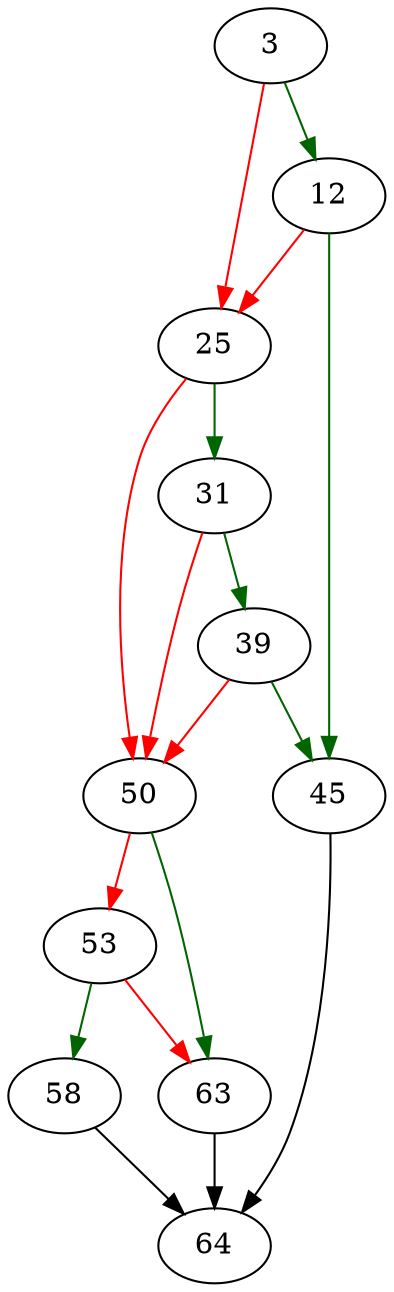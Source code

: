 strict digraph "sqlite3IsReadOnly" {
	// Node definitions.
	3 [entry=true];
	12;
	25;
	45;
	31;
	50;
	39;
	64;
	63;
	53;
	58;

	// Edge definitions.
	3 -> 12 [
		color=darkgreen
		cond=true
	];
	3 -> 25 [
		color=red
		cond=false
	];
	12 -> 25 [
		color=red
		cond=false
	];
	12 -> 45 [
		color=darkgreen
		cond=true
	];
	25 -> 31 [
		color=darkgreen
		cond=true
	];
	25 -> 50 [
		color=red
		cond=false
	];
	45 -> 64;
	31 -> 50 [
		color=red
		cond=false
	];
	31 -> 39 [
		color=darkgreen
		cond=true
	];
	50 -> 63 [
		color=darkgreen
		cond=true
	];
	50 -> 53 [
		color=red
		cond=false
	];
	39 -> 45 [
		color=darkgreen
		cond=true
	];
	39 -> 50 [
		color=red
		cond=false
	];
	63 -> 64;
	53 -> 63 [
		color=red
		cond=false
	];
	53 -> 58 [
		color=darkgreen
		cond=true
	];
	58 -> 64;
}